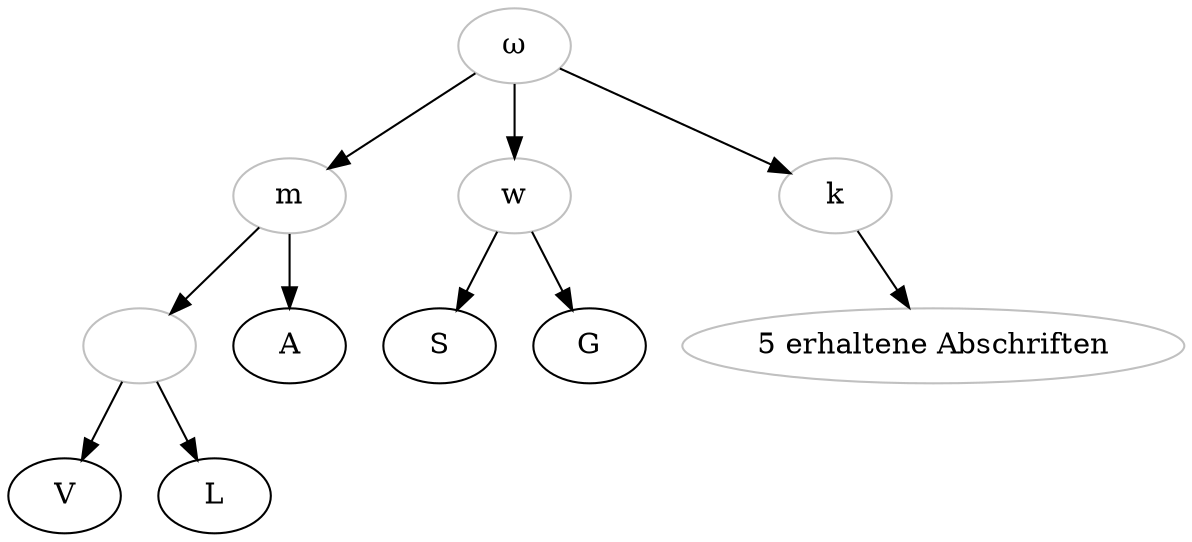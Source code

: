 digraph {
archetyp [color="grey", label="ω"] 
groupm [color="grey", label="m"] 
VL [color="grey", label=" "] 
groupw [color="grey", label="w"] 
groupk [color="grey", label="k"] 
fivecopies [color="grey", label="5 erhaltene Abschriften"] 
archetyp -> groupm 
groupm -> A 
groupm -> VL 
VL -> V 
VL -> L 
archetyp -> groupw 
groupw -> S 
groupw -> G 
archetyp -> groupk 
groupk -> fivecopies 
}
